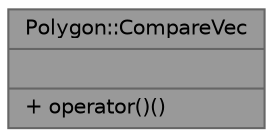 digraph "Polygon::CompareVec"
{
 // LATEX_PDF_SIZE
  bgcolor="transparent";
  edge [fontname=Helvetica,fontsize=10,labelfontname=Helvetica,labelfontsize=10];
  node [fontname=Helvetica,fontsize=10,shape=box,height=0.2,width=0.4];
  Node1 [shape=record,label="{Polygon::CompareVec\n||+ operator()()\l}",height=0.2,width=0.4,color="gray40", fillcolor="grey60", style="filled", fontcolor="black",tooltip=" "];
}

